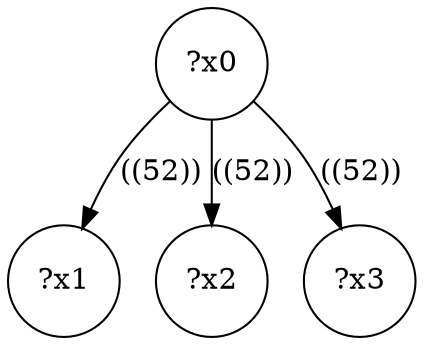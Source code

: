 digraph g {
	x0 [shape=circle, label="?x0"];
	x1 [shape=circle, label="?x1"];
	x0 -> x1 [label="((52))"];
	x2 [shape=circle, label="?x2"];
	x0 -> x2 [label="((52))"];
	x3 [shape=circle, label="?x3"];
	x0 -> x3 [label="((52))"];
}
